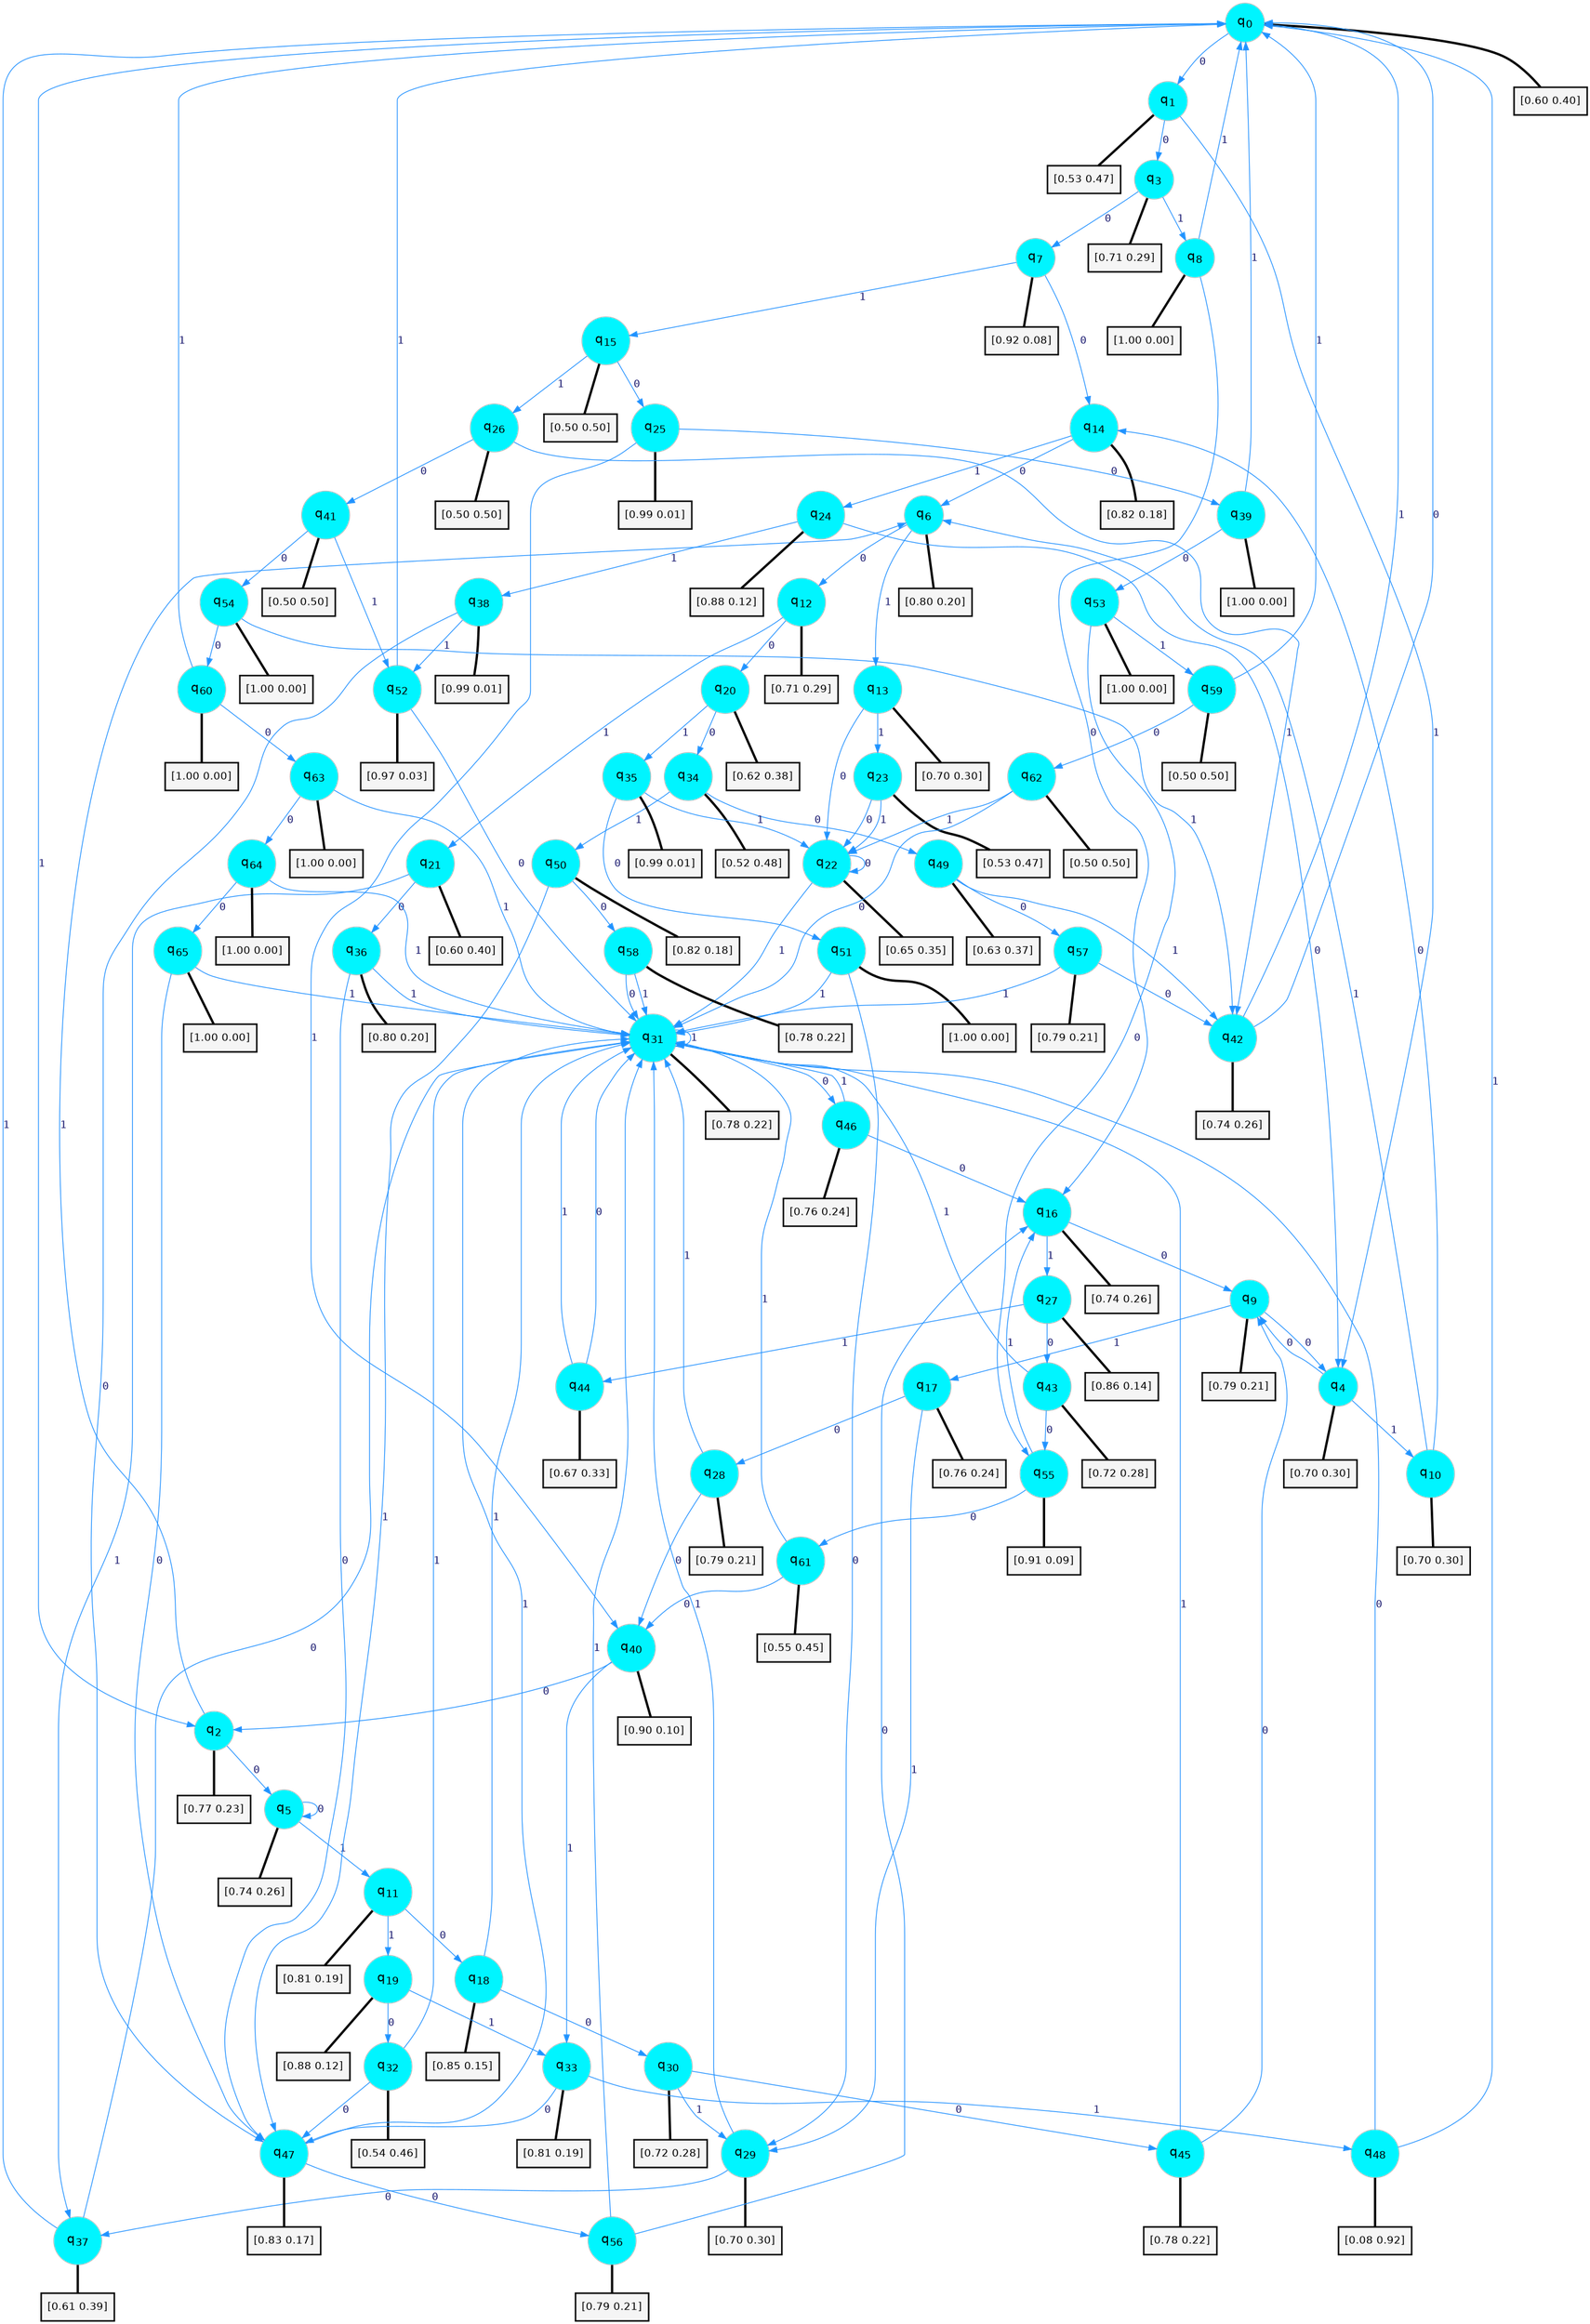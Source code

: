 digraph G {
graph [
bgcolor=transparent, dpi=300, rankdir=TD, size="40,25"];
node [
color=gray, fillcolor=turquoise1, fontcolor=black, fontname=Helvetica, fontsize=16, fontweight=bold, shape=circle, style=filled];
edge [
arrowsize=1, color=dodgerblue1, fontcolor=midnightblue, fontname=courier, fontweight=bold, penwidth=1, style=solid, weight=20];
0[label=<q<SUB>0</SUB>>];
1[label=<q<SUB>1</SUB>>];
2[label=<q<SUB>2</SUB>>];
3[label=<q<SUB>3</SUB>>];
4[label=<q<SUB>4</SUB>>];
5[label=<q<SUB>5</SUB>>];
6[label=<q<SUB>6</SUB>>];
7[label=<q<SUB>7</SUB>>];
8[label=<q<SUB>8</SUB>>];
9[label=<q<SUB>9</SUB>>];
10[label=<q<SUB>10</SUB>>];
11[label=<q<SUB>11</SUB>>];
12[label=<q<SUB>12</SUB>>];
13[label=<q<SUB>13</SUB>>];
14[label=<q<SUB>14</SUB>>];
15[label=<q<SUB>15</SUB>>];
16[label=<q<SUB>16</SUB>>];
17[label=<q<SUB>17</SUB>>];
18[label=<q<SUB>18</SUB>>];
19[label=<q<SUB>19</SUB>>];
20[label=<q<SUB>20</SUB>>];
21[label=<q<SUB>21</SUB>>];
22[label=<q<SUB>22</SUB>>];
23[label=<q<SUB>23</SUB>>];
24[label=<q<SUB>24</SUB>>];
25[label=<q<SUB>25</SUB>>];
26[label=<q<SUB>26</SUB>>];
27[label=<q<SUB>27</SUB>>];
28[label=<q<SUB>28</SUB>>];
29[label=<q<SUB>29</SUB>>];
30[label=<q<SUB>30</SUB>>];
31[label=<q<SUB>31</SUB>>];
32[label=<q<SUB>32</SUB>>];
33[label=<q<SUB>33</SUB>>];
34[label=<q<SUB>34</SUB>>];
35[label=<q<SUB>35</SUB>>];
36[label=<q<SUB>36</SUB>>];
37[label=<q<SUB>37</SUB>>];
38[label=<q<SUB>38</SUB>>];
39[label=<q<SUB>39</SUB>>];
40[label=<q<SUB>40</SUB>>];
41[label=<q<SUB>41</SUB>>];
42[label=<q<SUB>42</SUB>>];
43[label=<q<SUB>43</SUB>>];
44[label=<q<SUB>44</SUB>>];
45[label=<q<SUB>45</SUB>>];
46[label=<q<SUB>46</SUB>>];
47[label=<q<SUB>47</SUB>>];
48[label=<q<SUB>48</SUB>>];
49[label=<q<SUB>49</SUB>>];
50[label=<q<SUB>50</SUB>>];
51[label=<q<SUB>51</SUB>>];
52[label=<q<SUB>52</SUB>>];
53[label=<q<SUB>53</SUB>>];
54[label=<q<SUB>54</SUB>>];
55[label=<q<SUB>55</SUB>>];
56[label=<q<SUB>56</SUB>>];
57[label=<q<SUB>57</SUB>>];
58[label=<q<SUB>58</SUB>>];
59[label=<q<SUB>59</SUB>>];
60[label=<q<SUB>60</SUB>>];
61[label=<q<SUB>61</SUB>>];
62[label=<q<SUB>62</SUB>>];
63[label=<q<SUB>63</SUB>>];
64[label=<q<SUB>64</SUB>>];
65[label=<q<SUB>65</SUB>>];
66[label="[0.60 0.40]", shape=box,fontcolor=black, fontname=Helvetica, fontsize=14, penwidth=2, fillcolor=whitesmoke,color=black];
67[label="[0.53 0.47]", shape=box,fontcolor=black, fontname=Helvetica, fontsize=14, penwidth=2, fillcolor=whitesmoke,color=black];
68[label="[0.77 0.23]", shape=box,fontcolor=black, fontname=Helvetica, fontsize=14, penwidth=2, fillcolor=whitesmoke,color=black];
69[label="[0.71 0.29]", shape=box,fontcolor=black, fontname=Helvetica, fontsize=14, penwidth=2, fillcolor=whitesmoke,color=black];
70[label="[0.70 0.30]", shape=box,fontcolor=black, fontname=Helvetica, fontsize=14, penwidth=2, fillcolor=whitesmoke,color=black];
71[label="[0.74 0.26]", shape=box,fontcolor=black, fontname=Helvetica, fontsize=14, penwidth=2, fillcolor=whitesmoke,color=black];
72[label="[0.80 0.20]", shape=box,fontcolor=black, fontname=Helvetica, fontsize=14, penwidth=2, fillcolor=whitesmoke,color=black];
73[label="[0.92 0.08]", shape=box,fontcolor=black, fontname=Helvetica, fontsize=14, penwidth=2, fillcolor=whitesmoke,color=black];
74[label="[1.00 0.00]", shape=box,fontcolor=black, fontname=Helvetica, fontsize=14, penwidth=2, fillcolor=whitesmoke,color=black];
75[label="[0.79 0.21]", shape=box,fontcolor=black, fontname=Helvetica, fontsize=14, penwidth=2, fillcolor=whitesmoke,color=black];
76[label="[0.70 0.30]", shape=box,fontcolor=black, fontname=Helvetica, fontsize=14, penwidth=2, fillcolor=whitesmoke,color=black];
77[label="[0.81 0.19]", shape=box,fontcolor=black, fontname=Helvetica, fontsize=14, penwidth=2, fillcolor=whitesmoke,color=black];
78[label="[0.71 0.29]", shape=box,fontcolor=black, fontname=Helvetica, fontsize=14, penwidth=2, fillcolor=whitesmoke,color=black];
79[label="[0.70 0.30]", shape=box,fontcolor=black, fontname=Helvetica, fontsize=14, penwidth=2, fillcolor=whitesmoke,color=black];
80[label="[0.82 0.18]", shape=box,fontcolor=black, fontname=Helvetica, fontsize=14, penwidth=2, fillcolor=whitesmoke,color=black];
81[label="[0.50 0.50]", shape=box,fontcolor=black, fontname=Helvetica, fontsize=14, penwidth=2, fillcolor=whitesmoke,color=black];
82[label="[0.74 0.26]", shape=box,fontcolor=black, fontname=Helvetica, fontsize=14, penwidth=2, fillcolor=whitesmoke,color=black];
83[label="[0.76 0.24]", shape=box,fontcolor=black, fontname=Helvetica, fontsize=14, penwidth=2, fillcolor=whitesmoke,color=black];
84[label="[0.85 0.15]", shape=box,fontcolor=black, fontname=Helvetica, fontsize=14, penwidth=2, fillcolor=whitesmoke,color=black];
85[label="[0.88 0.12]", shape=box,fontcolor=black, fontname=Helvetica, fontsize=14, penwidth=2, fillcolor=whitesmoke,color=black];
86[label="[0.62 0.38]", shape=box,fontcolor=black, fontname=Helvetica, fontsize=14, penwidth=2, fillcolor=whitesmoke,color=black];
87[label="[0.60 0.40]", shape=box,fontcolor=black, fontname=Helvetica, fontsize=14, penwidth=2, fillcolor=whitesmoke,color=black];
88[label="[0.65 0.35]", shape=box,fontcolor=black, fontname=Helvetica, fontsize=14, penwidth=2, fillcolor=whitesmoke,color=black];
89[label="[0.53 0.47]", shape=box,fontcolor=black, fontname=Helvetica, fontsize=14, penwidth=2, fillcolor=whitesmoke,color=black];
90[label="[0.88 0.12]", shape=box,fontcolor=black, fontname=Helvetica, fontsize=14, penwidth=2, fillcolor=whitesmoke,color=black];
91[label="[0.99 0.01]", shape=box,fontcolor=black, fontname=Helvetica, fontsize=14, penwidth=2, fillcolor=whitesmoke,color=black];
92[label="[0.50 0.50]", shape=box,fontcolor=black, fontname=Helvetica, fontsize=14, penwidth=2, fillcolor=whitesmoke,color=black];
93[label="[0.86 0.14]", shape=box,fontcolor=black, fontname=Helvetica, fontsize=14, penwidth=2, fillcolor=whitesmoke,color=black];
94[label="[0.79 0.21]", shape=box,fontcolor=black, fontname=Helvetica, fontsize=14, penwidth=2, fillcolor=whitesmoke,color=black];
95[label="[0.70 0.30]", shape=box,fontcolor=black, fontname=Helvetica, fontsize=14, penwidth=2, fillcolor=whitesmoke,color=black];
96[label="[0.72 0.28]", shape=box,fontcolor=black, fontname=Helvetica, fontsize=14, penwidth=2, fillcolor=whitesmoke,color=black];
97[label="[0.78 0.22]", shape=box,fontcolor=black, fontname=Helvetica, fontsize=14, penwidth=2, fillcolor=whitesmoke,color=black];
98[label="[0.54 0.46]", shape=box,fontcolor=black, fontname=Helvetica, fontsize=14, penwidth=2, fillcolor=whitesmoke,color=black];
99[label="[0.81 0.19]", shape=box,fontcolor=black, fontname=Helvetica, fontsize=14, penwidth=2, fillcolor=whitesmoke,color=black];
100[label="[0.52 0.48]", shape=box,fontcolor=black, fontname=Helvetica, fontsize=14, penwidth=2, fillcolor=whitesmoke,color=black];
101[label="[0.99 0.01]", shape=box,fontcolor=black, fontname=Helvetica, fontsize=14, penwidth=2, fillcolor=whitesmoke,color=black];
102[label="[0.80 0.20]", shape=box,fontcolor=black, fontname=Helvetica, fontsize=14, penwidth=2, fillcolor=whitesmoke,color=black];
103[label="[0.61 0.39]", shape=box,fontcolor=black, fontname=Helvetica, fontsize=14, penwidth=2, fillcolor=whitesmoke,color=black];
104[label="[0.99 0.01]", shape=box,fontcolor=black, fontname=Helvetica, fontsize=14, penwidth=2, fillcolor=whitesmoke,color=black];
105[label="[1.00 0.00]", shape=box,fontcolor=black, fontname=Helvetica, fontsize=14, penwidth=2, fillcolor=whitesmoke,color=black];
106[label="[0.90 0.10]", shape=box,fontcolor=black, fontname=Helvetica, fontsize=14, penwidth=2, fillcolor=whitesmoke,color=black];
107[label="[0.50 0.50]", shape=box,fontcolor=black, fontname=Helvetica, fontsize=14, penwidth=2, fillcolor=whitesmoke,color=black];
108[label="[0.74 0.26]", shape=box,fontcolor=black, fontname=Helvetica, fontsize=14, penwidth=2, fillcolor=whitesmoke,color=black];
109[label="[0.72 0.28]", shape=box,fontcolor=black, fontname=Helvetica, fontsize=14, penwidth=2, fillcolor=whitesmoke,color=black];
110[label="[0.67 0.33]", shape=box,fontcolor=black, fontname=Helvetica, fontsize=14, penwidth=2, fillcolor=whitesmoke,color=black];
111[label="[0.78 0.22]", shape=box,fontcolor=black, fontname=Helvetica, fontsize=14, penwidth=2, fillcolor=whitesmoke,color=black];
112[label="[0.76 0.24]", shape=box,fontcolor=black, fontname=Helvetica, fontsize=14, penwidth=2, fillcolor=whitesmoke,color=black];
113[label="[0.83 0.17]", shape=box,fontcolor=black, fontname=Helvetica, fontsize=14, penwidth=2, fillcolor=whitesmoke,color=black];
114[label="[0.08 0.92]", shape=box,fontcolor=black, fontname=Helvetica, fontsize=14, penwidth=2, fillcolor=whitesmoke,color=black];
115[label="[0.63 0.37]", shape=box,fontcolor=black, fontname=Helvetica, fontsize=14, penwidth=2, fillcolor=whitesmoke,color=black];
116[label="[0.82 0.18]", shape=box,fontcolor=black, fontname=Helvetica, fontsize=14, penwidth=2, fillcolor=whitesmoke,color=black];
117[label="[1.00 0.00]", shape=box,fontcolor=black, fontname=Helvetica, fontsize=14, penwidth=2, fillcolor=whitesmoke,color=black];
118[label="[0.97 0.03]", shape=box,fontcolor=black, fontname=Helvetica, fontsize=14, penwidth=2, fillcolor=whitesmoke,color=black];
119[label="[1.00 0.00]", shape=box,fontcolor=black, fontname=Helvetica, fontsize=14, penwidth=2, fillcolor=whitesmoke,color=black];
120[label="[1.00 0.00]", shape=box,fontcolor=black, fontname=Helvetica, fontsize=14, penwidth=2, fillcolor=whitesmoke,color=black];
121[label="[0.91 0.09]", shape=box,fontcolor=black, fontname=Helvetica, fontsize=14, penwidth=2, fillcolor=whitesmoke,color=black];
122[label="[0.79 0.21]", shape=box,fontcolor=black, fontname=Helvetica, fontsize=14, penwidth=2, fillcolor=whitesmoke,color=black];
123[label="[0.79 0.21]", shape=box,fontcolor=black, fontname=Helvetica, fontsize=14, penwidth=2, fillcolor=whitesmoke,color=black];
124[label="[0.78 0.22]", shape=box,fontcolor=black, fontname=Helvetica, fontsize=14, penwidth=2, fillcolor=whitesmoke,color=black];
125[label="[0.50 0.50]", shape=box,fontcolor=black, fontname=Helvetica, fontsize=14, penwidth=2, fillcolor=whitesmoke,color=black];
126[label="[1.00 0.00]", shape=box,fontcolor=black, fontname=Helvetica, fontsize=14, penwidth=2, fillcolor=whitesmoke,color=black];
127[label="[0.55 0.45]", shape=box,fontcolor=black, fontname=Helvetica, fontsize=14, penwidth=2, fillcolor=whitesmoke,color=black];
128[label="[0.50 0.50]", shape=box,fontcolor=black, fontname=Helvetica, fontsize=14, penwidth=2, fillcolor=whitesmoke,color=black];
129[label="[1.00 0.00]", shape=box,fontcolor=black, fontname=Helvetica, fontsize=14, penwidth=2, fillcolor=whitesmoke,color=black];
130[label="[1.00 0.00]", shape=box,fontcolor=black, fontname=Helvetica, fontsize=14, penwidth=2, fillcolor=whitesmoke,color=black];
131[label="[1.00 0.00]", shape=box,fontcolor=black, fontname=Helvetica, fontsize=14, penwidth=2, fillcolor=whitesmoke,color=black];
0->1 [label=0];
0->2 [label=1];
0->66 [arrowhead=none, penwidth=3,color=black];
1->3 [label=0];
1->4 [label=1];
1->67 [arrowhead=none, penwidth=3,color=black];
2->5 [label=0];
2->6 [label=1];
2->68 [arrowhead=none, penwidth=3,color=black];
3->7 [label=0];
3->8 [label=1];
3->69 [arrowhead=none, penwidth=3,color=black];
4->9 [label=0];
4->10 [label=1];
4->70 [arrowhead=none, penwidth=3,color=black];
5->5 [label=0];
5->11 [label=1];
5->71 [arrowhead=none, penwidth=3,color=black];
6->12 [label=0];
6->13 [label=1];
6->72 [arrowhead=none, penwidth=3,color=black];
7->14 [label=0];
7->15 [label=1];
7->73 [arrowhead=none, penwidth=3,color=black];
8->16 [label=0];
8->0 [label=1];
8->74 [arrowhead=none, penwidth=3,color=black];
9->4 [label=0];
9->17 [label=1];
9->75 [arrowhead=none, penwidth=3,color=black];
10->14 [label=0];
10->6 [label=1];
10->76 [arrowhead=none, penwidth=3,color=black];
11->18 [label=0];
11->19 [label=1];
11->77 [arrowhead=none, penwidth=3,color=black];
12->20 [label=0];
12->21 [label=1];
12->78 [arrowhead=none, penwidth=3,color=black];
13->22 [label=0];
13->23 [label=1];
13->79 [arrowhead=none, penwidth=3,color=black];
14->6 [label=0];
14->24 [label=1];
14->80 [arrowhead=none, penwidth=3,color=black];
15->25 [label=0];
15->26 [label=1];
15->81 [arrowhead=none, penwidth=3,color=black];
16->9 [label=0];
16->27 [label=1];
16->82 [arrowhead=none, penwidth=3,color=black];
17->28 [label=0];
17->29 [label=1];
17->83 [arrowhead=none, penwidth=3,color=black];
18->30 [label=0];
18->31 [label=1];
18->84 [arrowhead=none, penwidth=3,color=black];
19->32 [label=0];
19->33 [label=1];
19->85 [arrowhead=none, penwidth=3,color=black];
20->34 [label=0];
20->35 [label=1];
20->86 [arrowhead=none, penwidth=3,color=black];
21->36 [label=0];
21->37 [label=1];
21->87 [arrowhead=none, penwidth=3,color=black];
22->22 [label=0];
22->31 [label=1];
22->88 [arrowhead=none, penwidth=3,color=black];
23->22 [label=0];
23->22 [label=1];
23->89 [arrowhead=none, penwidth=3,color=black];
24->4 [label=0];
24->38 [label=1];
24->90 [arrowhead=none, penwidth=3,color=black];
25->39 [label=0];
25->40 [label=1];
25->91 [arrowhead=none, penwidth=3,color=black];
26->41 [label=0];
26->42 [label=1];
26->92 [arrowhead=none, penwidth=3,color=black];
27->43 [label=0];
27->44 [label=1];
27->93 [arrowhead=none, penwidth=3,color=black];
28->40 [label=0];
28->31 [label=1];
28->94 [arrowhead=none, penwidth=3,color=black];
29->37 [label=0];
29->31 [label=1];
29->95 [arrowhead=none, penwidth=3,color=black];
30->45 [label=0];
30->29 [label=1];
30->96 [arrowhead=none, penwidth=3,color=black];
31->46 [label=0];
31->31 [label=1];
31->97 [arrowhead=none, penwidth=3,color=black];
32->47 [label=0];
32->31 [label=1];
32->98 [arrowhead=none, penwidth=3,color=black];
33->47 [label=0];
33->48 [label=1];
33->99 [arrowhead=none, penwidth=3,color=black];
34->49 [label=0];
34->50 [label=1];
34->100 [arrowhead=none, penwidth=3,color=black];
35->51 [label=0];
35->22 [label=1];
35->101 [arrowhead=none, penwidth=3,color=black];
36->47 [label=0];
36->31 [label=1];
36->102 [arrowhead=none, penwidth=3,color=black];
37->31 [label=0];
37->0 [label=1];
37->103 [arrowhead=none, penwidth=3,color=black];
38->47 [label=0];
38->52 [label=1];
38->104 [arrowhead=none, penwidth=3,color=black];
39->53 [label=0];
39->0 [label=1];
39->105 [arrowhead=none, penwidth=3,color=black];
40->2 [label=0];
40->33 [label=1];
40->106 [arrowhead=none, penwidth=3,color=black];
41->54 [label=0];
41->52 [label=1];
41->107 [arrowhead=none, penwidth=3,color=black];
42->0 [label=0];
42->0 [label=1];
42->108 [arrowhead=none, penwidth=3,color=black];
43->55 [label=0];
43->31 [label=1];
43->109 [arrowhead=none, penwidth=3,color=black];
44->31 [label=0];
44->31 [label=1];
44->110 [arrowhead=none, penwidth=3,color=black];
45->9 [label=0];
45->31 [label=1];
45->111 [arrowhead=none, penwidth=3,color=black];
46->16 [label=0];
46->31 [label=1];
46->112 [arrowhead=none, penwidth=3,color=black];
47->56 [label=0];
47->31 [label=1];
47->113 [arrowhead=none, penwidth=3,color=black];
48->31 [label=0];
48->0 [label=1];
48->114 [arrowhead=none, penwidth=3,color=black];
49->57 [label=0];
49->42 [label=1];
49->115 [arrowhead=none, penwidth=3,color=black];
50->58 [label=0];
50->47 [label=1];
50->116 [arrowhead=none, penwidth=3,color=black];
51->29 [label=0];
51->31 [label=1];
51->117 [arrowhead=none, penwidth=3,color=black];
52->31 [label=0];
52->0 [label=1];
52->118 [arrowhead=none, penwidth=3,color=black];
53->55 [label=0];
53->59 [label=1];
53->119 [arrowhead=none, penwidth=3,color=black];
54->60 [label=0];
54->42 [label=1];
54->120 [arrowhead=none, penwidth=3,color=black];
55->61 [label=0];
55->16 [label=1];
55->121 [arrowhead=none, penwidth=3,color=black];
56->16 [label=0];
56->31 [label=1];
56->122 [arrowhead=none, penwidth=3,color=black];
57->42 [label=0];
57->31 [label=1];
57->123 [arrowhead=none, penwidth=3,color=black];
58->31 [label=0];
58->31 [label=1];
58->124 [arrowhead=none, penwidth=3,color=black];
59->62 [label=0];
59->0 [label=1];
59->125 [arrowhead=none, penwidth=3,color=black];
60->63 [label=0];
60->0 [label=1];
60->126 [arrowhead=none, penwidth=3,color=black];
61->40 [label=0];
61->31 [label=1];
61->127 [arrowhead=none, penwidth=3,color=black];
62->31 [label=0];
62->22 [label=1];
62->128 [arrowhead=none, penwidth=3,color=black];
63->64 [label=0];
63->31 [label=1];
63->129 [arrowhead=none, penwidth=3,color=black];
64->65 [label=0];
64->31 [label=1];
64->130 [arrowhead=none, penwidth=3,color=black];
65->47 [label=0];
65->31 [label=1];
65->131 [arrowhead=none, penwidth=3,color=black];
}
